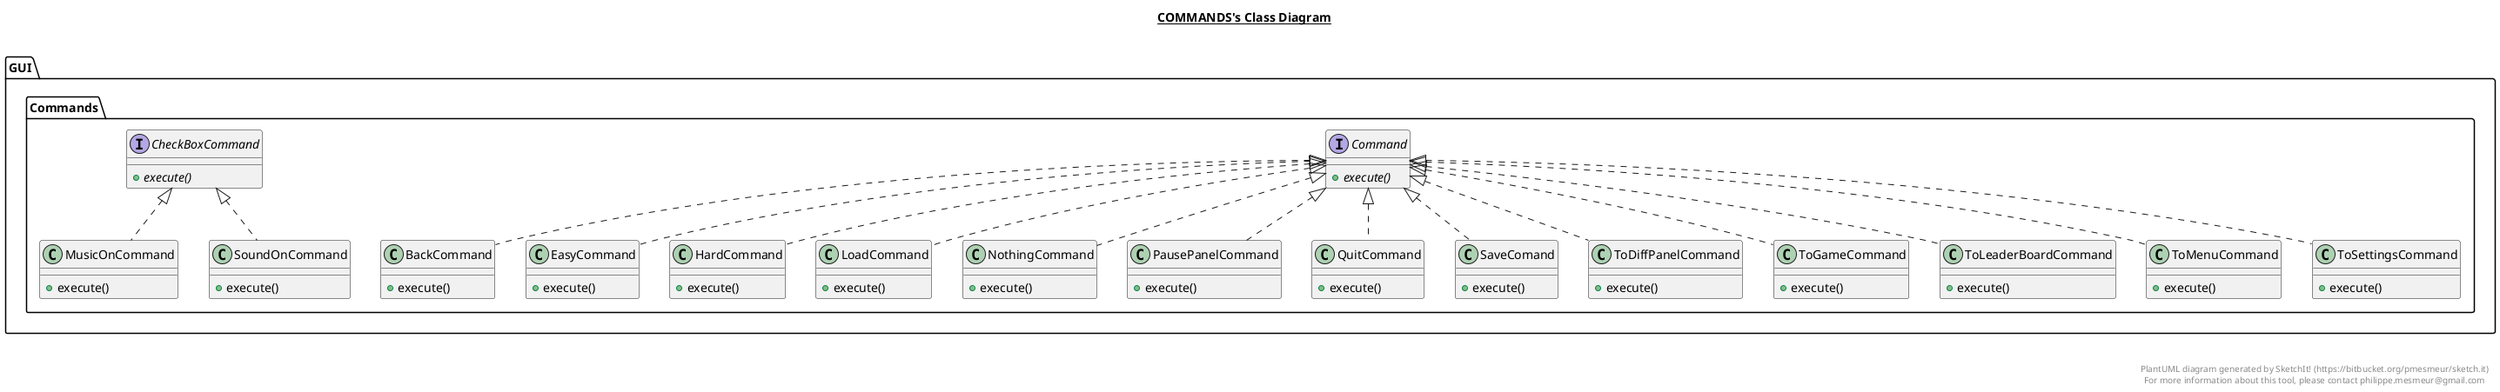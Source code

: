 @startuml

title __COMMANDS's Class Diagram__\n

  namespace GUI.Commands {
    class GUI.Commands.BackCommand {
        + execute()
    }
  }
  

  namespace GUI.Commands {
    interface GUI.Commands.CheckBoxCommand {
        {abstract} + execute()
    }
  }
  

  namespace GUI.Commands {
    interface GUI.Commands.Command {
        {abstract} + execute()
    }
  }
  

  namespace GUI.Commands {
    class GUI.Commands.EasyCommand {
        + execute()
    }
  }
  

  namespace GUI.Commands {
    class GUI.Commands.HardCommand {
        + execute()
    }
  }
  

  namespace GUI.Commands {
    class GUI.Commands.LoadCommand {
        + execute()
    }
  }
  

  namespace GUI.Commands {
    class GUI.Commands.MusicOnCommand {
        + execute()
    }
  }
  

  namespace GUI.Commands {
    class GUI.Commands.NothingCommand {
        + execute()
    }
  }
  

  namespace GUI.Commands {
    class GUI.Commands.PausePanelCommand {
        + execute()
    }
  }
  

  namespace GUI.Commands {
    class GUI.Commands.QuitCommand {
        + execute()
    }
  }
  

  namespace GUI.Commands {
    class GUI.Commands.SaveComand {
        + execute()
    }
  }
  

  namespace GUI.Commands {
    class GUI.Commands.SoundOnCommand {
        + execute()
    }
  }
  

  namespace GUI.Commands {
    class GUI.Commands.ToDiffPanelCommand {
        + execute()
    }
  }
  

  namespace GUI.Commands {
    class GUI.Commands.ToGameCommand {
        + execute()
    }
  }
  

  namespace GUI.Commands {
    class GUI.Commands.ToLeaderBoardCommand {
        + execute()
    }
  }
  

  namespace GUI.Commands {
    class GUI.Commands.ToMenuCommand {
        + execute()
    }
  }
  

  namespace GUI.Commands {
    class GUI.Commands.ToSettingsCommand {
        + execute()
    }
  }
  

  GUI.Commands.BackCommand .up.|> GUI.Commands.Command
  GUI.Commands.EasyCommand .up.|> GUI.Commands.Command
  GUI.Commands.HardCommand .up.|> GUI.Commands.Command
  GUI.Commands.LoadCommand .up.|> GUI.Commands.Command
  GUI.Commands.MusicOnCommand .up.|> GUI.Commands.CheckBoxCommand
  GUI.Commands.NothingCommand .up.|> GUI.Commands.Command
  GUI.Commands.PausePanelCommand .up.|> GUI.Commands.Command
  GUI.Commands.QuitCommand .up.|> GUI.Commands.Command
  GUI.Commands.SaveComand .up.|> GUI.Commands.Command
  GUI.Commands.SoundOnCommand .up.|> GUI.Commands.CheckBoxCommand
  GUI.Commands.ToDiffPanelCommand .up.|> GUI.Commands.Command
  GUI.Commands.ToGameCommand .up.|> GUI.Commands.Command
  GUI.Commands.ToLeaderBoardCommand .up.|> GUI.Commands.Command
  GUI.Commands.ToMenuCommand .up.|> GUI.Commands.Command
  GUI.Commands.ToSettingsCommand .up.|> GUI.Commands.Command


right footer


PlantUML diagram generated by SketchIt! (https://bitbucket.org/pmesmeur/sketch.it)
For more information about this tool, please contact philippe.mesmeur@gmail.com
endfooter

@enduml
